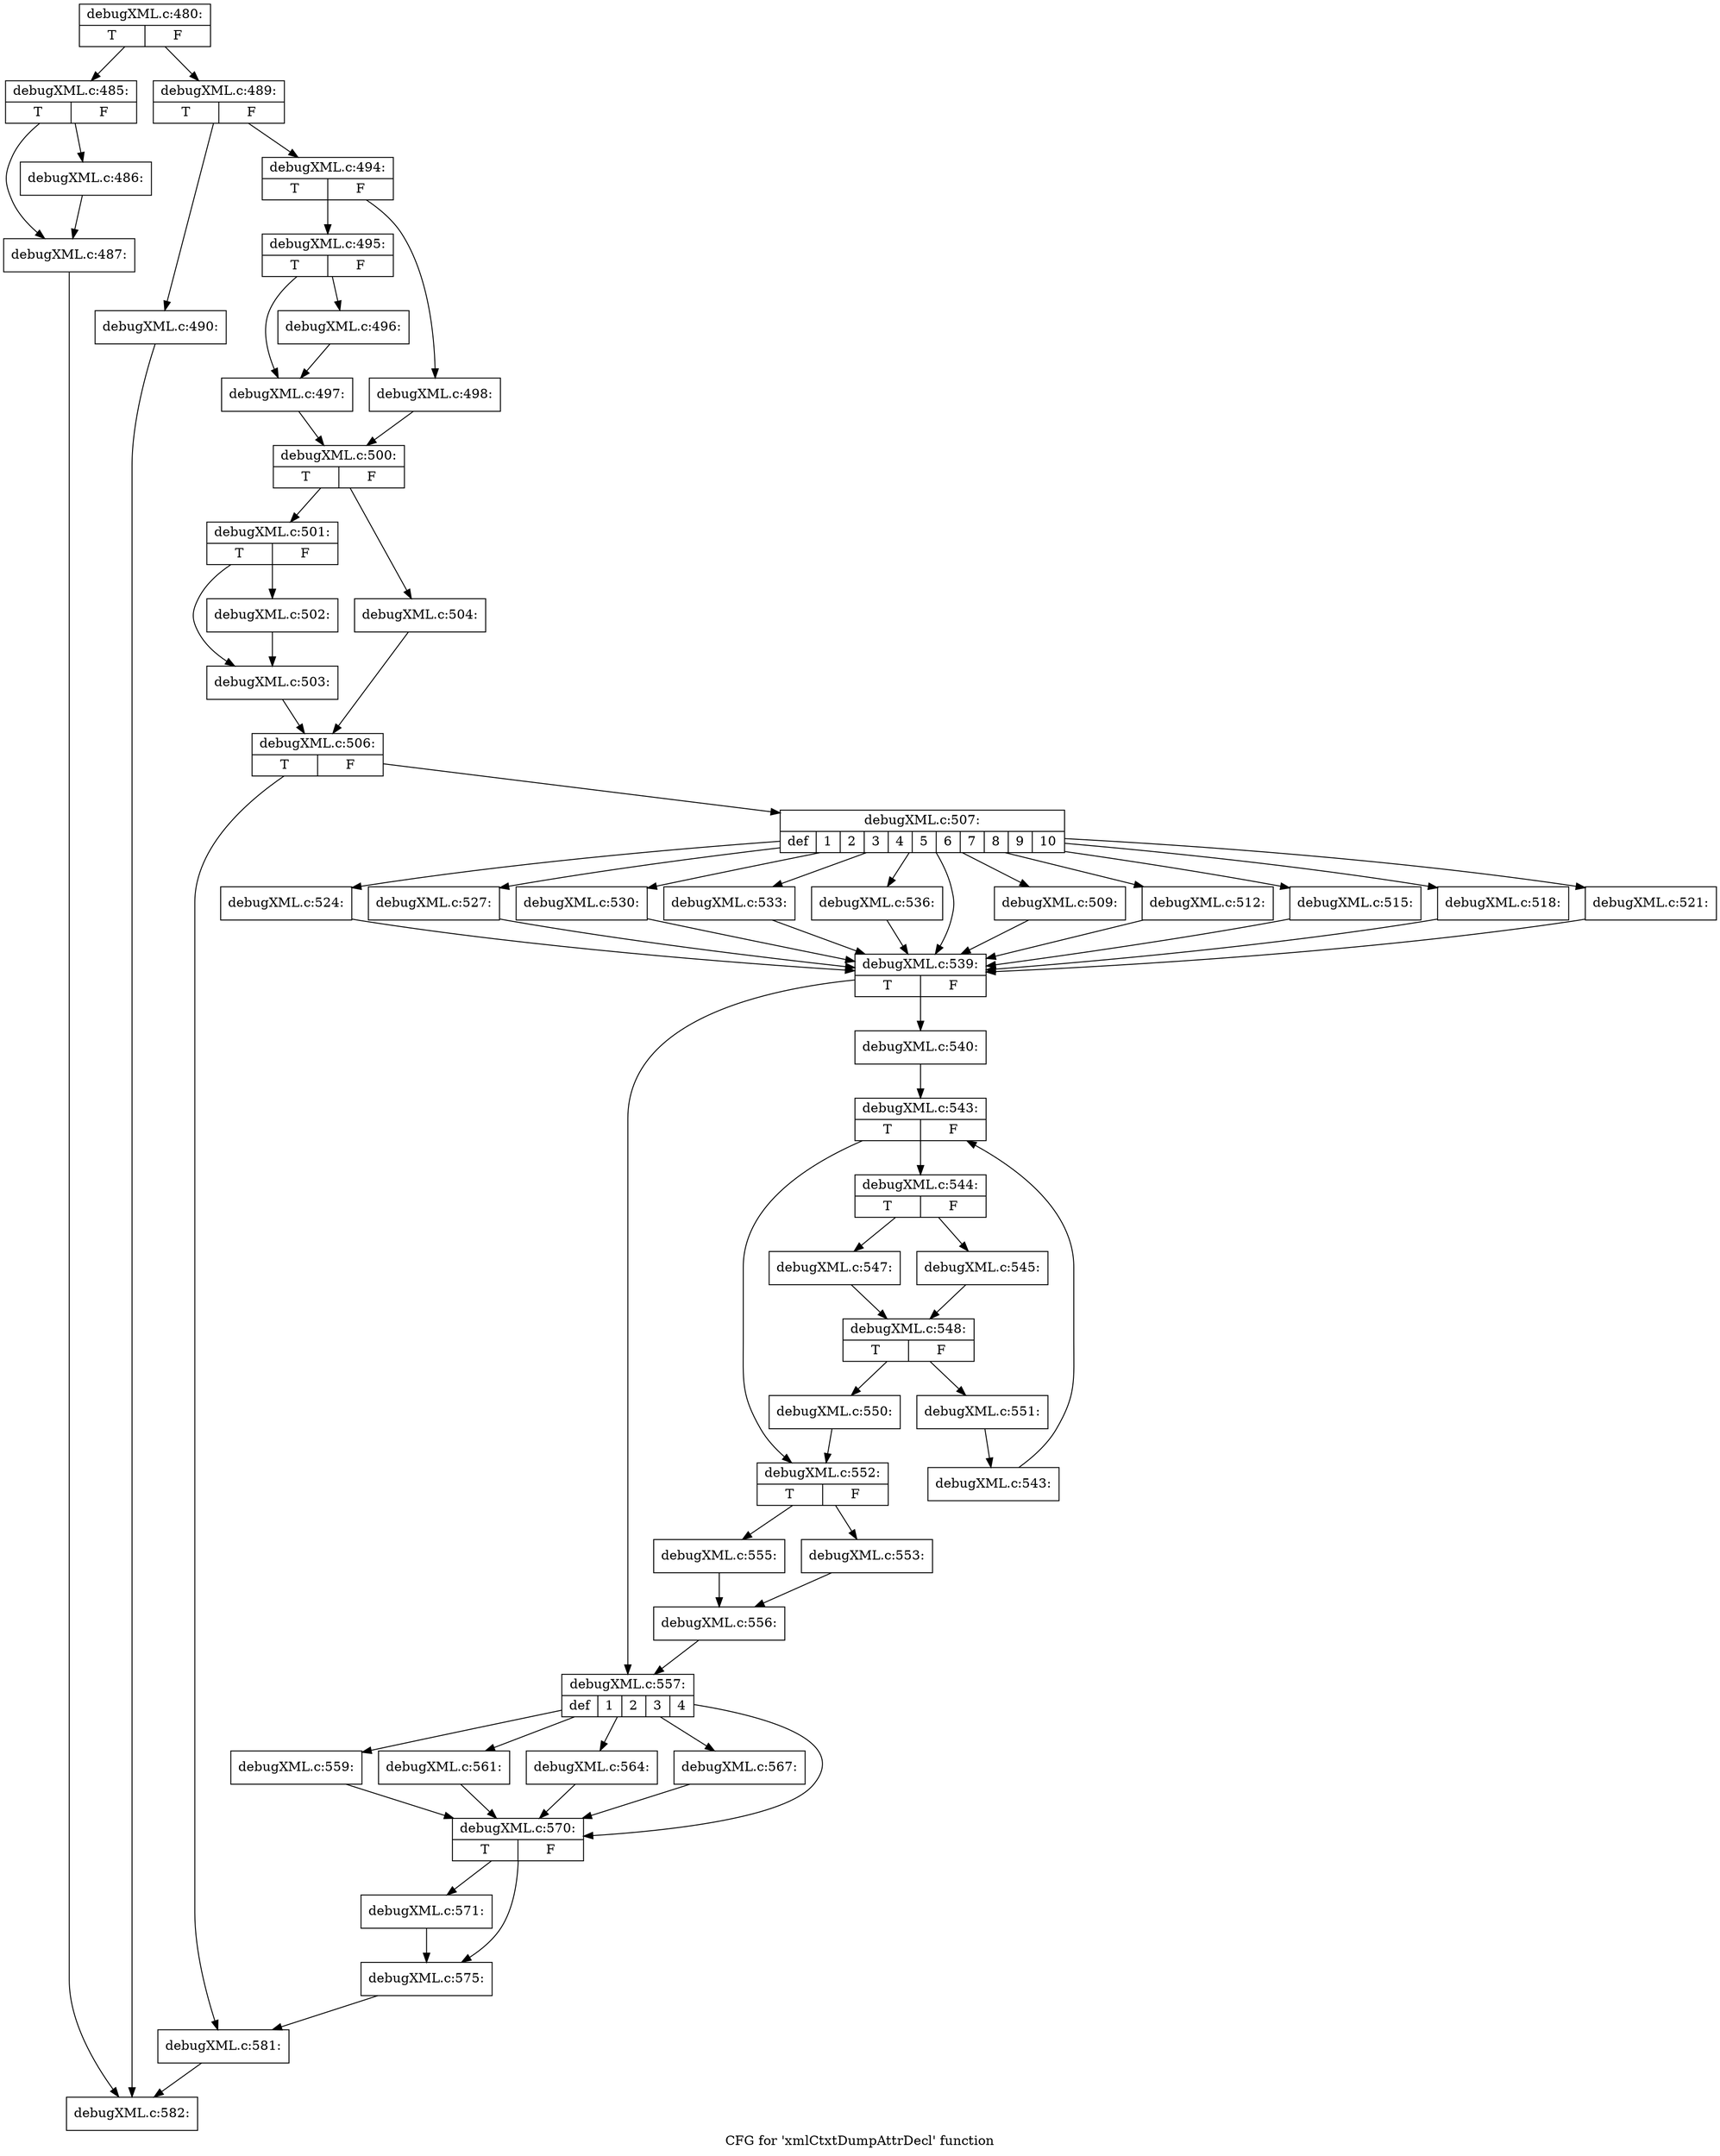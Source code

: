 digraph "CFG for 'xmlCtxtDumpAttrDecl' function" {
	label="CFG for 'xmlCtxtDumpAttrDecl' function";

	Node0x4b325f0 [shape=record,label="{debugXML.c:480:|{<s0>T|<s1>F}}"];
	Node0x4b325f0 -> Node0x4926150;
	Node0x4b325f0 -> Node0x4b339c0;
	Node0x4926150 [shape=record,label="{debugXML.c:485:|{<s0>T|<s1>F}}"];
	Node0x4926150 -> Node0x4b33d30;
	Node0x4926150 -> Node0x4b33ce0;
	Node0x4b33ce0 [shape=record,label="{debugXML.c:486:}"];
	Node0x4b33ce0 -> Node0x4b33d30;
	Node0x4b33d30 [shape=record,label="{debugXML.c:487:}"];
	Node0x4b33d30 -> Node0x49261c0;
	Node0x4b339c0 [shape=record,label="{debugXML.c:489:|{<s0>T|<s1>F}}"];
	Node0x4b339c0 -> Node0x4b346b0;
	Node0x4b339c0 -> Node0x4b34700;
	Node0x4b346b0 [shape=record,label="{debugXML.c:490:}"];
	Node0x4b346b0 -> Node0x49261c0;
	Node0x4b34700 [shape=record,label="{debugXML.c:494:|{<s0>T|<s1>F}}"];
	Node0x4b34700 -> Node0x4b35080;
	Node0x4b34700 -> Node0x4b35120;
	Node0x4b35080 [shape=record,label="{debugXML.c:495:|{<s0>T|<s1>F}}"];
	Node0x4b35080 -> Node0x4b35660;
	Node0x4b35080 -> Node0x4b35610;
	Node0x4b35610 [shape=record,label="{debugXML.c:496:}"];
	Node0x4b35610 -> Node0x4b35660;
	Node0x4b35660 [shape=record,label="{debugXML.c:497:}"];
	Node0x4b35660 -> Node0x4b350d0;
	Node0x4b35120 [shape=record,label="{debugXML.c:498:}"];
	Node0x4b35120 -> Node0x4b350d0;
	Node0x4b350d0 [shape=record,label="{debugXML.c:500:|{<s0>T|<s1>F}}"];
	Node0x4b350d0 -> Node0x4b365c0;
	Node0x4b350d0 -> Node0x4b36660;
	Node0x4b365c0 [shape=record,label="{debugXML.c:501:|{<s0>T|<s1>F}}"];
	Node0x4b365c0 -> Node0x4b36ba0;
	Node0x4b365c0 -> Node0x4b36b50;
	Node0x4b36b50 [shape=record,label="{debugXML.c:502:}"];
	Node0x4b36b50 -> Node0x4b36ba0;
	Node0x4b36ba0 [shape=record,label="{debugXML.c:503:}"];
	Node0x4b36ba0 -> Node0x4b36610;
	Node0x4b36660 [shape=record,label="{debugXML.c:504:}"];
	Node0x4b36660 -> Node0x4b36610;
	Node0x4b36610 [shape=record,label="{debugXML.c:506:|{<s0>T|<s1>F}}"];
	Node0x4b36610 -> Node0x4b37b80;
	Node0x4b36610 -> Node0x4b37b30;
	Node0x4b37b30 [shape=record,label="{debugXML.c:507:|{<s0>def|<s1>1|<s2>2|<s3>3|<s4>4|<s5>5|<s6>6|<s7>7|<s8>8|<s9>9|<s10>10}}"];
	Node0x4b37b30 -> Node0x4b37f40;
	Node0x4b37b30 -> Node0x4a5dd30;
	Node0x4b37b30 -> Node0x4a5e240;
	Node0x4b37b30 -> Node0x4a5e750;
	Node0x4b37b30 -> Node0x4a5ec60;
	Node0x4b37b30 -> Node0x4a5f1a0;
	Node0x4b37b30 -> Node0x4a5f6e0;
	Node0x4b37b30 -> Node0x4a5fc20;
	Node0x4b37b30 -> Node0x4a60160;
	Node0x4b37b30 -> Node0x4a606a0;
	Node0x4b37b30 -> Node0x4a60be0;
	Node0x4a5dd30 [shape=record,label="{debugXML.c:509:}"];
	Node0x4a5dd30 -> Node0x4b37f40;
	Node0x4a5e240 [shape=record,label="{debugXML.c:512:}"];
	Node0x4a5e240 -> Node0x4b37f40;
	Node0x4a5e750 [shape=record,label="{debugXML.c:515:}"];
	Node0x4a5e750 -> Node0x4b37f40;
	Node0x4a5ec60 [shape=record,label="{debugXML.c:518:}"];
	Node0x4a5ec60 -> Node0x4b37f40;
	Node0x4a5f1a0 [shape=record,label="{debugXML.c:521:}"];
	Node0x4a5f1a0 -> Node0x4b37f40;
	Node0x4a5f6e0 [shape=record,label="{debugXML.c:524:}"];
	Node0x4a5f6e0 -> Node0x4b37f40;
	Node0x4a5fc20 [shape=record,label="{debugXML.c:527:}"];
	Node0x4a5fc20 -> Node0x4b37f40;
	Node0x4a60160 [shape=record,label="{debugXML.c:530:}"];
	Node0x4a60160 -> Node0x4b37f40;
	Node0x4a606a0 [shape=record,label="{debugXML.c:533:}"];
	Node0x4a606a0 -> Node0x4b37f40;
	Node0x4a60be0 [shape=record,label="{debugXML.c:536:}"];
	Node0x4a60be0 -> Node0x4b37f40;
	Node0x4b37f40 [shape=record,label="{debugXML.c:539:|{<s0>T|<s1>F}}"];
	Node0x4b37f40 -> Node0x4a5d9f0;
	Node0x4b37f40 -> Node0x4a61220;
	Node0x4a5d9f0 [shape=record,label="{debugXML.c:540:}"];
	Node0x4a5d9f0 -> Node0x4a61ff0;
	Node0x4a61ff0 [shape=record,label="{debugXML.c:543:|{<s0>T|<s1>F}}"];
	Node0x4a61ff0 -> Node0x4a622d0;
	Node0x4a61ff0 -> Node0x4a61e50;
	Node0x4a622d0 [shape=record,label="{debugXML.c:544:|{<s0>T|<s1>F}}"];
	Node0x4a622d0 -> Node0x4a62610;
	Node0x4a622d0 -> Node0x4a626b0;
	Node0x4a62610 [shape=record,label="{debugXML.c:545:}"];
	Node0x4a62610 -> Node0x4a62660;
	Node0x4a626b0 [shape=record,label="{debugXML.c:547:}"];
	Node0x4a626b0 -> Node0x4a62660;
	Node0x4a62660 [shape=record,label="{debugXML.c:548:|{<s0>T|<s1>F}}"];
	Node0x4a62660 -> Node0x4a638d0;
	Node0x4a62660 -> Node0x4a63920;
	Node0x4a638d0 [shape=record,label="{debugXML.c:550:}"];
	Node0x4a638d0 -> Node0x4a61e50;
	Node0x4a63920 [shape=record,label="{debugXML.c:551:}"];
	Node0x4a63920 -> Node0x4a62240;
	Node0x4a62240 [shape=record,label="{debugXML.c:543:}"];
	Node0x4a62240 -> Node0x4a61ff0;
	Node0x4a61e50 [shape=record,label="{debugXML.c:552:|{<s0>T|<s1>F}}"];
	Node0x4a61e50 -> Node0x4a63fe0;
	Node0x4a61e50 -> Node0x4a64080;
	Node0x4a63fe0 [shape=record,label="{debugXML.c:553:}"];
	Node0x4a63fe0 -> Node0x4a64030;
	Node0x4a64080 [shape=record,label="{debugXML.c:555:}"];
	Node0x4a64080 -> Node0x4a64030;
	Node0x4a64030 [shape=record,label="{debugXML.c:556:}"];
	Node0x4a64030 -> Node0x4a61220;
	Node0x4a61220 [shape=record,label="{debugXML.c:557:|{<s0>def|<s1>1|<s2>2|<s3>3|<s4>4}}"];
	Node0x4a61220 -> Node0x4a64bd0;
	Node0x4a61220 -> Node0x4a65120;
	Node0x4a61220 -> Node0x4a65200;
	Node0x4a61220 -> Node0x4a65740;
	Node0x4a61220 -> Node0x4a65c80;
	Node0x4a65120 [shape=record,label="{debugXML.c:559:}"];
	Node0x4a65120 -> Node0x4a64bd0;
	Node0x4a65200 [shape=record,label="{debugXML.c:561:}"];
	Node0x4a65200 -> Node0x4a64bd0;
	Node0x4a65740 [shape=record,label="{debugXML.c:564:}"];
	Node0x4a65740 -> Node0x4a64bd0;
	Node0x4a65c80 [shape=record,label="{debugXML.c:567:}"];
	Node0x4a65c80 -> Node0x4a64bd0;
	Node0x4a64bd0 [shape=record,label="{debugXML.c:570:|{<s0>T|<s1>F}}"];
	Node0x4a64bd0 -> Node0x4a64de0;
	Node0x4a64bd0 -> Node0x4a66290;
	Node0x4a64de0 [shape=record,label="{debugXML.c:571:}"];
	Node0x4a64de0 -> Node0x4a66290;
	Node0x4a66290 [shape=record,label="{debugXML.c:575:}"];
	Node0x4a66290 -> Node0x4b37b80;
	Node0x4b37b80 [shape=record,label="{debugXML.c:581:}"];
	Node0x4b37b80 -> Node0x49261c0;
	Node0x49261c0 [shape=record,label="{debugXML.c:582:}"];
}
